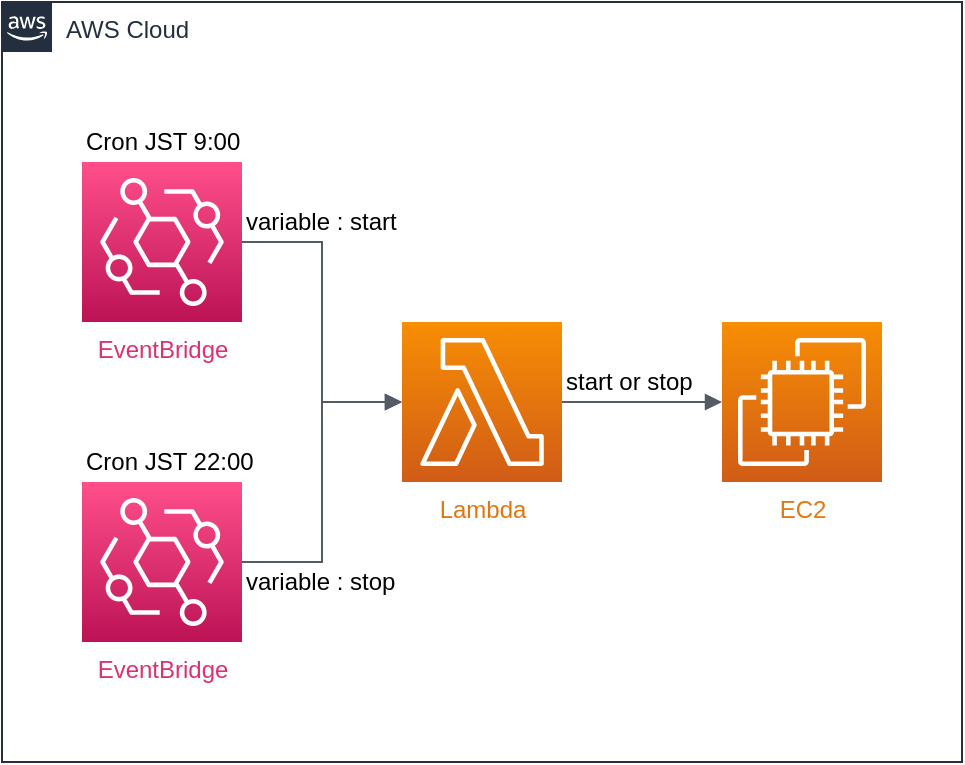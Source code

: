<mxfile scale="2" border="10">
    <diagram id="GsEWdasdY-eWTikiNU9Z" name="ページ1">
        <mxGraphModel dx="797" dy="931" grid="0" gridSize="10" guides="1" tooltips="1" connect="1" arrows="1" fold="1" page="1" pageScale="1" pageWidth="827" pageHeight="1169" background="#ffffff" math="0" shadow="0">
            <root>
                <mxCell id="0"/>
                <mxCell id="1" parent="0"/>
                <mxCell id="2" value="AWS Cloud" style="points=[[0,0],[0.25,0],[0.5,0],[0.75,0],[1,0],[1,0.25],[1,0.5],[1,0.75],[1,1],[0.75,1],[0.5,1],[0.25,1],[0,1],[0,0.75],[0,0.5],[0,0.25]];outlineConnect=0;gradientColor=none;html=1;whiteSpace=wrap;fontSize=12;fontStyle=0;container=1;pointerEvents=0;collapsible=0;recursiveResize=0;shape=mxgraph.aws4.group;grIcon=mxgraph.aws4.group_aws_cloud_alt;strokeColor=#232F3E;fillColor=none;verticalAlign=top;align=left;spacingLeft=30;fontColor=#232F3E;dashed=0;" parent="1" vertex="1">
                    <mxGeometry x="80" y="160" width="480" height="380" as="geometry"/>
                </mxCell>
                <mxCell id="3" value="&lt;font color=&quot;#de3171&quot;&gt;EventBridge&lt;/font&gt;" style="sketch=0;points=[[0,0,0],[0.25,0,0],[0.5,0,0],[0.75,0,0],[1,0,0],[0,1,0],[0.25,1,0],[0.5,1,0],[0.75,1,0],[1,1,0],[0,0.25,0],[0,0.5,0],[0,0.75,0],[1,0.25,0],[1,0.5,0],[1,0.75,0]];outlineConnect=0;fontColor=#232F3E;gradientColor=#FF4F8B;gradientDirection=north;fillColor=#BC1356;strokeColor=#ffffff;dashed=0;verticalLabelPosition=bottom;verticalAlign=top;align=center;html=1;fontSize=12;fontStyle=0;aspect=fixed;shape=mxgraph.aws4.resourceIcon;resIcon=mxgraph.aws4.eventbridge;" parent="2" vertex="1">
                    <mxGeometry x="40" y="80" width="80" height="80" as="geometry"/>
                </mxCell>
                <mxCell id="4" value="&lt;font color=&quot;#e4750e&quot;&gt;Lambda&lt;/font&gt;" style="sketch=0;points=[[0,0,0],[0.25,0,0],[0.5,0,0],[0.75,0,0],[1,0,0],[0,1,0],[0.25,1,0],[0.5,1,0],[0.75,1,0],[1,1,0],[0,0.25,0],[0,0.5,0],[0,0.75,0],[1,0.25,0],[1,0.5,0],[1,0.75,0]];outlineConnect=0;fontColor=#232F3E;gradientColor=#F78E04;gradientDirection=north;fillColor=#D05C17;strokeColor=#ffffff;dashed=0;verticalLabelPosition=bottom;verticalAlign=top;align=center;html=1;fontSize=12;fontStyle=0;aspect=fixed;shape=mxgraph.aws4.resourceIcon;resIcon=mxgraph.aws4.lambda;" parent="2" vertex="1">
                    <mxGeometry x="200" y="160" width="80" height="80" as="geometry"/>
                </mxCell>
                <mxCell id="5" value="&lt;font color=&quot;#e5770d&quot;&gt;EC2&lt;/font&gt;" style="sketch=0;points=[[0,0,0],[0.25,0,0],[0.5,0,0],[0.75,0,0],[1,0,0],[0,1,0],[0.25,1,0],[0.5,1,0],[0.75,1,0],[1,1,0],[0,0.25,0],[0,0.5,0],[0,0.75,0],[1,0.25,0],[1,0.5,0],[1,0.75,0]];outlineConnect=0;fontColor=#232F3E;gradientColor=#F78E04;gradientDirection=north;fillColor=#D05C17;strokeColor=#ffffff;dashed=0;verticalLabelPosition=bottom;verticalAlign=top;align=center;html=1;fontSize=12;fontStyle=0;aspect=fixed;shape=mxgraph.aws4.resourceIcon;resIcon=mxgraph.aws4.ec2;" parent="2" vertex="1">
                    <mxGeometry x="360" y="160" width="80" height="80" as="geometry"/>
                </mxCell>
                <mxCell id="6" value="&lt;font color=&quot;#de3171&quot;&gt;EventBridge&lt;/font&gt;" style="sketch=0;points=[[0,0,0],[0.25,0,0],[0.5,0,0],[0.75,0,0],[1,0,0],[0,1,0],[0.25,1,0],[0.5,1,0],[0.75,1,0],[1,1,0],[0,0.25,0],[0,0.5,0],[0,0.75,0],[1,0.25,0],[1,0.5,0],[1,0.75,0]];outlineConnect=0;fontColor=#232F3E;gradientColor=#FF4F8B;gradientDirection=north;fillColor=#BC1356;strokeColor=#ffffff;dashed=0;verticalLabelPosition=bottom;verticalAlign=top;align=center;html=1;fontSize=12;fontStyle=0;aspect=fixed;shape=mxgraph.aws4.resourceIcon;resIcon=mxgraph.aws4.eventbridge;" parent="2" vertex="1">
                    <mxGeometry x="40" y="240" width="80" height="80" as="geometry"/>
                </mxCell>
                <mxCell id="8" value="" style="edgeStyle=orthogonalEdgeStyle;html=1;endArrow=block;elbow=vertical;startArrow=none;endFill=1;strokeColor=#545B64;rounded=0;fontColor=#e5770d;exitX=1;exitY=0.5;exitDx=0;exitDy=0;exitPerimeter=0;" parent="2" source="3" target="4" edge="1">
                    <mxGeometry width="100" relative="1" as="geometry">
                        <mxPoint x="190" y="70" as="sourcePoint"/>
                        <mxPoint x="290" y="70" as="targetPoint"/>
                    </mxGeometry>
                </mxCell>
                <mxCell id="9" value="" style="edgeStyle=orthogonalEdgeStyle;html=1;endArrow=block;elbow=vertical;startArrow=none;endFill=1;strokeColor=#545B64;rounded=0;fontColor=#e5770d;exitX=1;exitY=0.5;exitDx=0;exitDy=0;exitPerimeter=0;entryX=0;entryY=0.5;entryDx=0;entryDy=0;entryPerimeter=0;" parent="2" source="6" target="4" edge="1">
                    <mxGeometry width="100" relative="1" as="geometry">
                        <mxPoint x="180" y="330" as="sourcePoint"/>
                        <mxPoint x="280" y="330" as="targetPoint"/>
                    </mxGeometry>
                </mxCell>
                <mxCell id="10" value="" style="edgeStyle=orthogonalEdgeStyle;html=1;endArrow=block;elbow=vertical;startArrow=none;endFill=1;strokeColor=#545B64;rounded=0;fontColor=#e5770d;entryX=0;entryY=0.5;entryDx=0;entryDy=0;entryPerimeter=0;exitX=1;exitY=0.5;exitDx=0;exitDy=0;exitPerimeter=0;" parent="2" source="4" target="5" edge="1">
                    <mxGeometry width="100" relative="1" as="geometry">
                        <mxPoint x="250" y="300" as="sourcePoint"/>
                        <mxPoint x="350" y="300" as="targetPoint"/>
                    </mxGeometry>
                </mxCell>
                <mxCell id="11" value="&lt;font color=&quot;#000000&quot;&gt;Cron JST 9:00&lt;/font&gt;" style="rounded=0;whiteSpace=wrap;html=1;fontColor=#e5770d;fillColor=none;strokeColor=none;align=left;" parent="2" vertex="1">
                    <mxGeometry x="40" y="60" width="100" height="20" as="geometry"/>
                </mxCell>
                <mxCell id="12" value="&lt;font color=&quot;#000000&quot;&gt;Cron JST 22:00&lt;/font&gt;" style="rounded=0;whiteSpace=wrap;html=1;fontColor=#e5770d;fillColor=none;strokeColor=none;align=left;" parent="2" vertex="1">
                    <mxGeometry x="40" y="220" width="100" height="20" as="geometry"/>
                </mxCell>
                <mxCell id="13" value="&lt;font color=&quot;#000000&quot;&gt;variable : start&lt;/font&gt;" style="rounded=0;whiteSpace=wrap;html=1;fontColor=#e5770d;fillColor=none;strokeColor=none;align=left;" parent="2" vertex="1">
                    <mxGeometry x="120" y="100" width="100" height="20" as="geometry"/>
                </mxCell>
                <mxCell id="14" value="&lt;font color=&quot;#000000&quot;&gt;variable : stop&lt;/font&gt;" style="rounded=0;whiteSpace=wrap;html=1;fontColor=#e5770d;fillColor=none;strokeColor=none;align=left;" parent="2" vertex="1">
                    <mxGeometry x="120" y="280" width="100" height="20" as="geometry"/>
                </mxCell>
                <mxCell id="15" value="&lt;font color=&quot;#000000&quot;&gt;start or stop&lt;/font&gt;" style="rounded=0;whiteSpace=wrap;html=1;fontColor=#e5770d;fillColor=none;strokeColor=none;align=left;" parent="2" vertex="1">
                    <mxGeometry x="280" y="180" width="100" height="20" as="geometry"/>
                </mxCell>
            </root>
        </mxGraphModel>
    </diagram>
</mxfile>